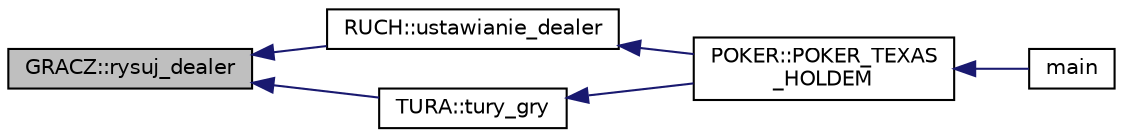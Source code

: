 digraph "GRACZ::rysuj_dealer"
{
  edge [fontname="Helvetica",fontsize="10",labelfontname="Helvetica",labelfontsize="10"];
  node [fontname="Helvetica",fontsize="10",shape=record];
  rankdir="LR";
  Node52 [label="GRACZ::rysuj_dealer",height=0.2,width=0.4,color="black", fillcolor="grey75", style="filled", fontcolor="black"];
  Node52 -> Node53 [dir="back",color="midnightblue",fontsize="10",style="solid",fontname="Helvetica"];
  Node53 [label="RUCH::ustawianie_dealer",height=0.2,width=0.4,color="black", fillcolor="white", style="filled",URL="$class_r_u_c_h.html#a8c66609850fee7a5fd660010f4ae844f"];
  Node53 -> Node54 [dir="back",color="midnightblue",fontsize="10",style="solid",fontname="Helvetica"];
  Node54 [label="POKER::POKER_TEXAS\l_HOLDEM",height=0.2,width=0.4,color="black", fillcolor="white", style="filled",URL="$class_p_o_k_e_r.html#a1d4eb473893f8f365295141db9542078"];
  Node54 -> Node55 [dir="back",color="midnightblue",fontsize="10",style="solid",fontname="Helvetica"];
  Node55 [label="main",height=0.2,width=0.4,color="black", fillcolor="white", style="filled",URL="$_m_a_i_n_8cpp.html#ae66f6b31b5ad750f1fe042a706a4e3d4"];
  Node52 -> Node56 [dir="back",color="midnightblue",fontsize="10",style="solid",fontname="Helvetica"];
  Node56 [label="TURA::tury_gry",height=0.2,width=0.4,color="black", fillcolor="white", style="filled",URL="$class_t_u_r_a.html#adaec4e94f17f6cde8b18bed1b2288785"];
  Node56 -> Node54 [dir="back",color="midnightblue",fontsize="10",style="solid",fontname="Helvetica"];
}
